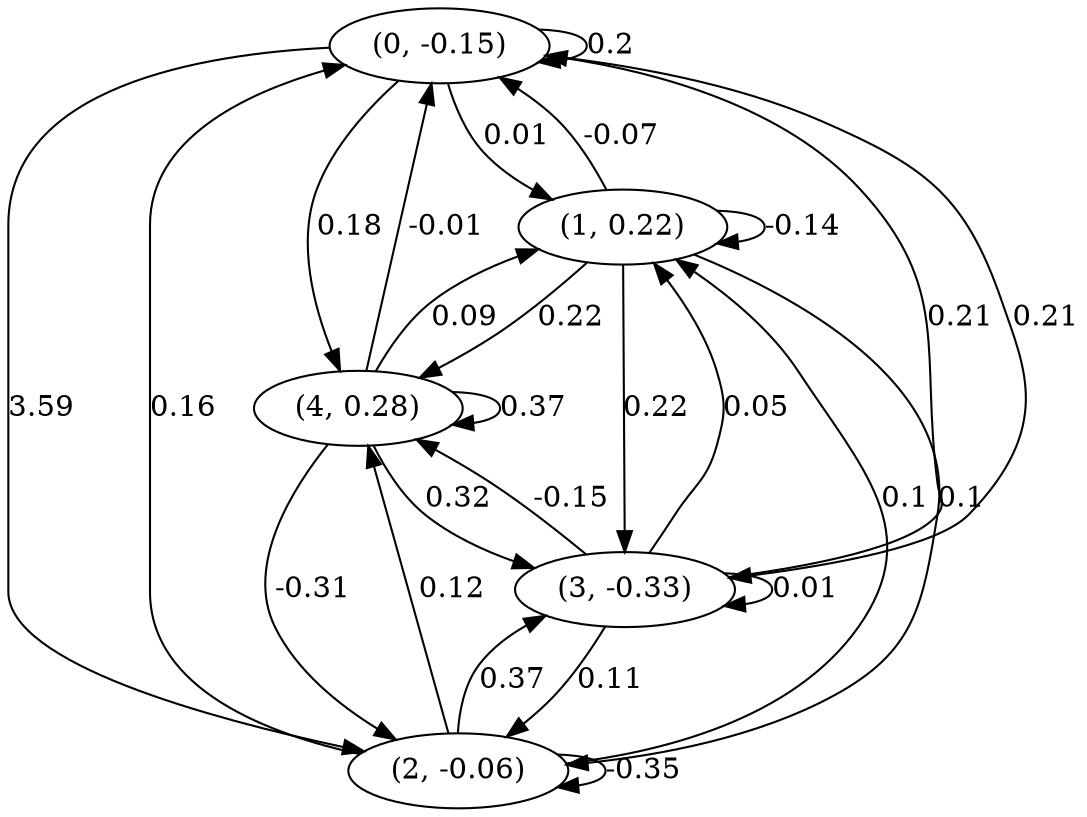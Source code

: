 digraph {
    0 [ label = "(0, -0.15)" ]
    1 [ label = "(1, 0.22)" ]
    2 [ label = "(2, -0.06)" ]
    3 [ label = "(3, -0.33)" ]
    4 [ label = "(4, 0.28)" ]
    0 -> 0 [ label = "0.2" ]
    1 -> 1 [ label = "-0.14" ]
    2 -> 2 [ label = "-0.35" ]
    3 -> 3 [ label = "0.01" ]
    4 -> 4 [ label = "0.37" ]
    1 -> 0 [ label = "-0.07" ]
    2 -> 0 [ label = "0.16" ]
    3 -> 0 [ label = "0.21" ]
    4 -> 0 [ label = "-0.01" ]
    0 -> 1 [ label = "0.01" ]
    2 -> 1 [ label = "0.1" ]
    3 -> 1 [ label = "0.05" ]
    4 -> 1 [ label = "0.09" ]
    0 -> 2 [ label = "3.59" ]
    1 -> 2 [ label = "0.1" ]
    3 -> 2 [ label = "0.11" ]
    4 -> 2 [ label = "-0.31" ]
    0 -> 3 [ label = "0.21" ]
    1 -> 3 [ label = "0.22" ]
    2 -> 3 [ label = "0.37" ]
    4 -> 3 [ label = "0.32" ]
    0 -> 4 [ label = "0.18" ]
    1 -> 4 [ label = "0.22" ]
    2 -> 4 [ label = "0.12" ]
    3 -> 4 [ label = "-0.15" ]
}

